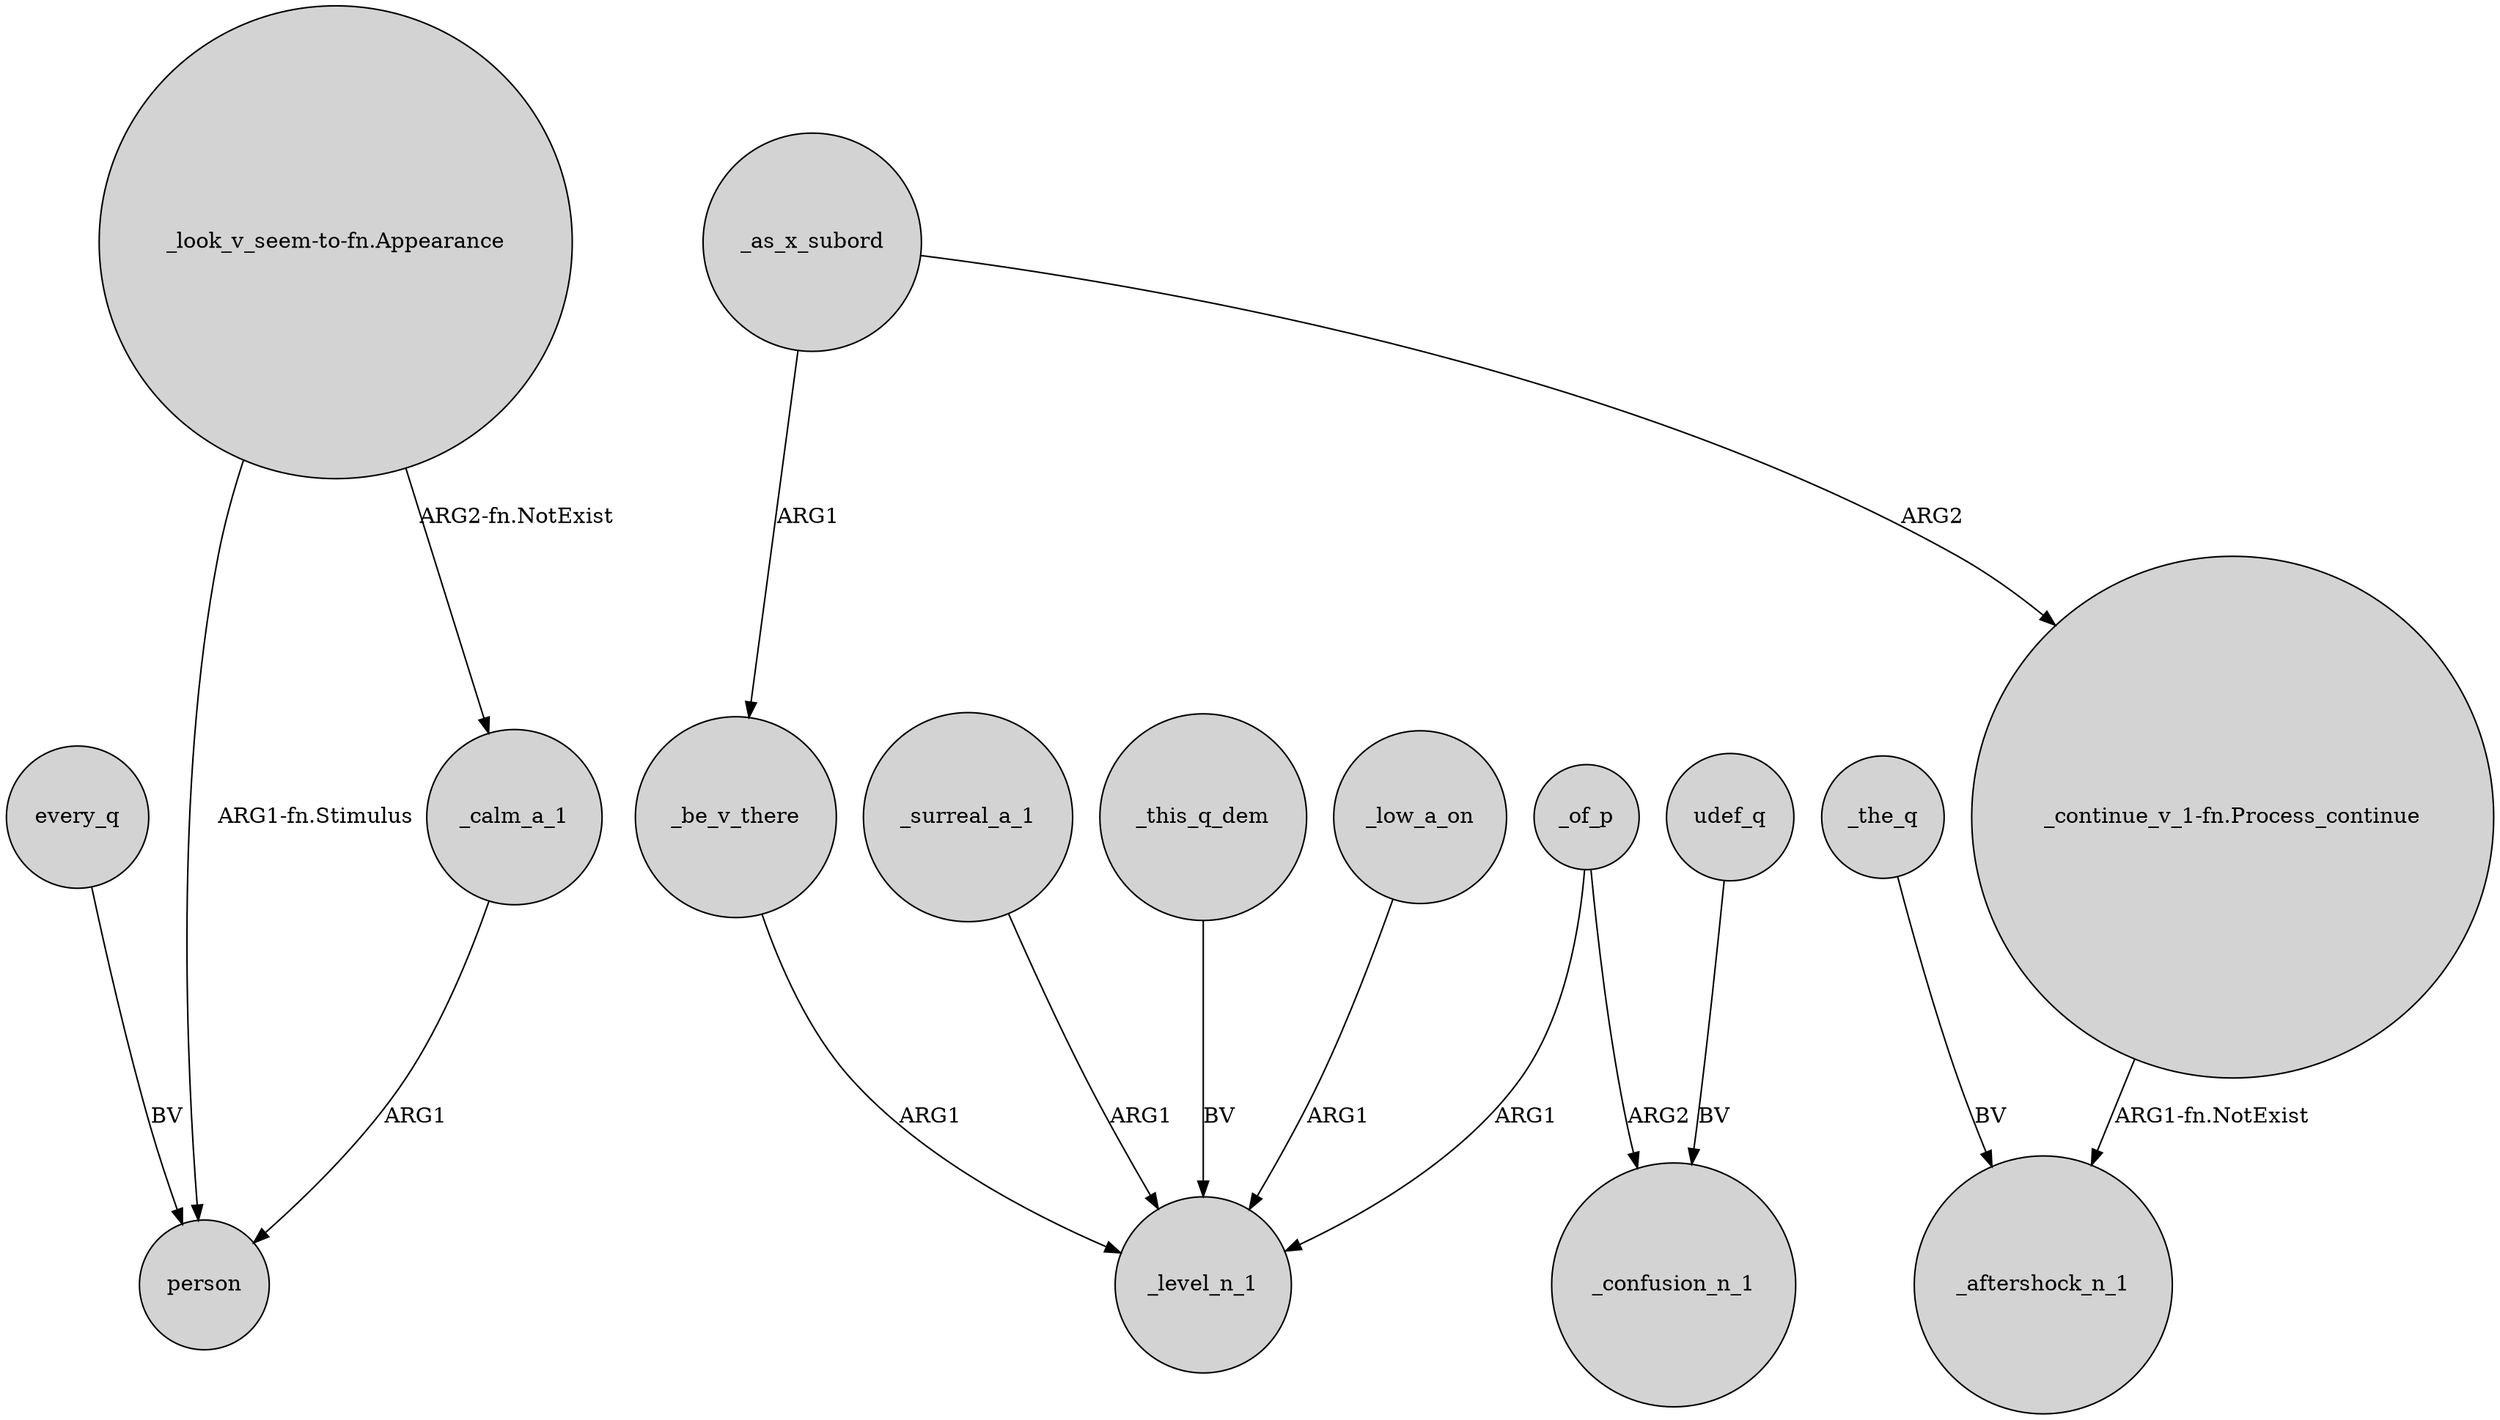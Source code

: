 digraph {
	node [shape=circle style=filled]
	every_q -> person [label=BV]
	_low_a_on -> _level_n_1 [label=ARG1]
	_this_q_dem -> _level_n_1 [label=BV]
	_the_q -> _aftershock_n_1 [label=BV]
	_be_v_there -> _level_n_1 [label=ARG1]
	_surreal_a_1 -> _level_n_1 [label=ARG1]
	_as_x_subord -> "_continue_v_1-fn.Process_continue" [label=ARG2]
	"_look_v_seem-to-fn.Appearance" -> _calm_a_1 [label="ARG2-fn.NotExist"]
	udef_q -> _confusion_n_1 [label=BV]
	_as_x_subord -> _be_v_there [label=ARG1]
	_calm_a_1 -> person [label=ARG1]
	_of_p -> _level_n_1 [label=ARG1]
	_of_p -> _confusion_n_1 [label=ARG2]
	"_continue_v_1-fn.Process_continue" -> _aftershock_n_1 [label="ARG1-fn.NotExist"]
	"_look_v_seem-to-fn.Appearance" -> person [label="ARG1-fn.Stimulus"]
}
